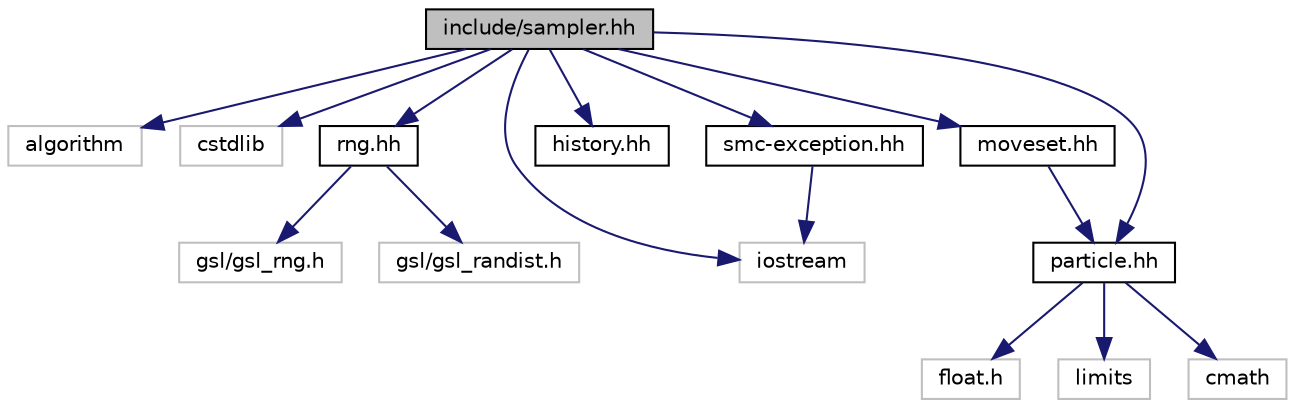 digraph "include/sampler.hh"
{
 // LATEX_PDF_SIZE
  edge [fontname="Helvetica",fontsize="10",labelfontname="Helvetica",labelfontsize="10"];
  node [fontname="Helvetica",fontsize="10",shape=record];
  Node1 [label="include/sampler.hh",height=0.2,width=0.4,color="black", fillcolor="grey75", style="filled", fontcolor="black",tooltip="Defines the overall sampler object."];
  Node1 -> Node2 [color="midnightblue",fontsize="10",style="solid"];
  Node2 [label="algorithm",height=0.2,width=0.4,color="grey75", fillcolor="white", style="filled",tooltip=" "];
  Node1 -> Node3 [color="midnightblue",fontsize="10",style="solid"];
  Node3 [label="cstdlib",height=0.2,width=0.4,color="grey75", fillcolor="white", style="filled",tooltip=" "];
  Node1 -> Node4 [color="midnightblue",fontsize="10",style="solid"];
  Node4 [label="iostream",height=0.2,width=0.4,color="grey75", fillcolor="white", style="filled",tooltip=" "];
  Node1 -> Node5 [color="midnightblue",fontsize="10",style="solid"];
  Node5 [label="rng.hh",height=0.2,width=0.4,color="black", fillcolor="white", style="filled",URL="$rng_8hh.html",tooltip="Random number generation."];
  Node5 -> Node6 [color="midnightblue",fontsize="10",style="solid"];
  Node6 [label="gsl/gsl_randist.h",height=0.2,width=0.4,color="grey75", fillcolor="white", style="filled",tooltip=" "];
  Node5 -> Node7 [color="midnightblue",fontsize="10",style="solid"];
  Node7 [label="gsl/gsl_rng.h",height=0.2,width=0.4,color="grey75", fillcolor="white", style="filled",tooltip=" "];
  Node1 -> Node8 [color="midnightblue",fontsize="10",style="solid"];
  Node8 [label="history.hh",height=0.2,width=0.4,color="black", fillcolor="white", style="filled",URL="$history_8hh.html",tooltip="Classes and function related to the history of the sampler."];
  Node1 -> Node9 [color="midnightblue",fontsize="10",style="solid"];
  Node9 [label="moveset.hh",height=0.2,width=0.4,color="black", fillcolor="white", style="filled",URL="$moveset_8hh.html",tooltip="Classes and functions which deal with collections of sampler proposal \"moves\"."];
  Node9 -> Node10 [color="midnightblue",fontsize="10",style="solid"];
  Node10 [label="particle.hh",height=0.2,width=0.4,color="black", fillcolor="white", style="filled",URL="$particle_8hh.html",tooltip="Class used to store and manipulate a single particle."];
  Node10 -> Node11 [color="midnightblue",fontsize="10",style="solid"];
  Node11 [label="float.h",height=0.2,width=0.4,color="grey75", fillcolor="white", style="filled",tooltip=" "];
  Node10 -> Node12 [color="midnightblue",fontsize="10",style="solid"];
  Node12 [label="limits",height=0.2,width=0.4,color="grey75", fillcolor="white", style="filled",tooltip=" "];
  Node10 -> Node13 [color="midnightblue",fontsize="10",style="solid"];
  Node13 [label="cmath",height=0.2,width=0.4,color="grey75", fillcolor="white", style="filled",tooltip=" "];
  Node1 -> Node10 [color="midnightblue",fontsize="10",style="solid"];
  Node1 -> Node14 [color="midnightblue",fontsize="10",style="solid"];
  Node14 [label="smc-exception.hh",height=0.2,width=0.4,color="black", fillcolor="white", style="filled",URL="$smc-exception_8hh.html",tooltip="This file defines exception-handling facilities."];
  Node14 -> Node4 [color="midnightblue",fontsize="10",style="solid"];
}
